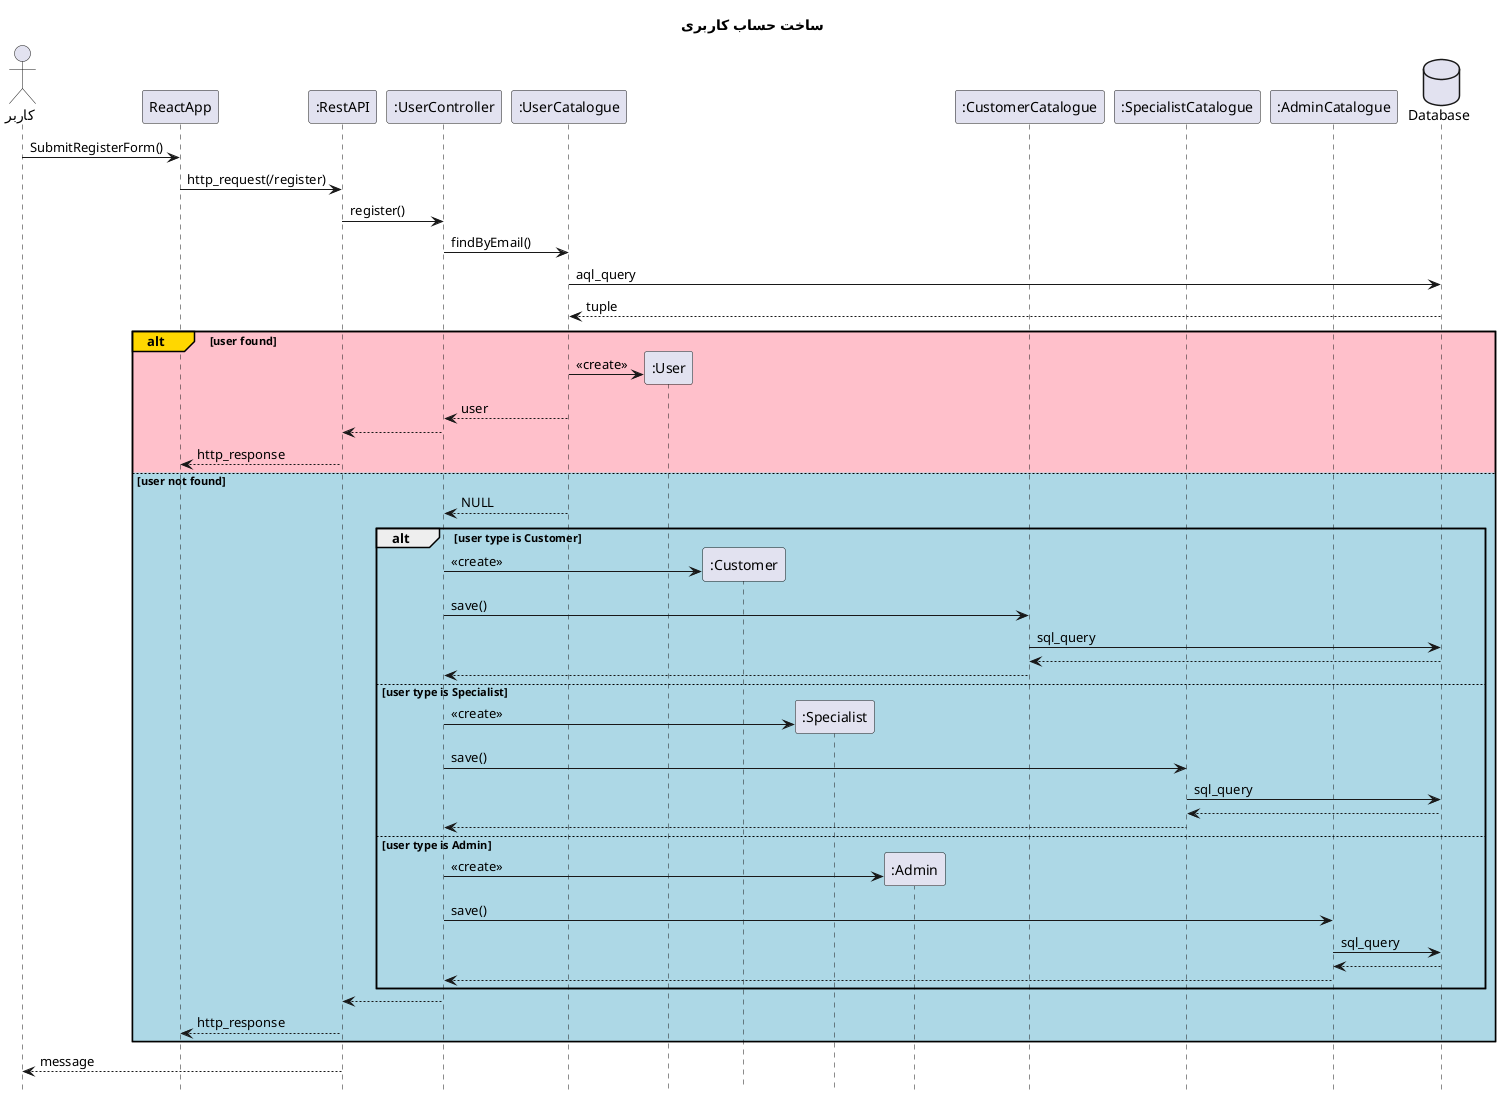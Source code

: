 @startuml register
hide footbox
title "ساخت حساب کاربری"
actor       کاربر as user
participant ReactApp
participant ":RestAPI" as RestAPI
participant ":UserController" as UserController
participant ":UserCatalogue" as UserCatalogue
participant ":User" as User
participant ":Customer" as Customer
participant ":Specialist" as Specialist
participant ":Admin" as Admin
participant ":CustomerCatalogue" as CustomerCatalogue
participant ":SpecialistCatalogue" as SpecialistCatalogue
participant ":AdminCatalogue" as AdminCatalogue
database Database

user -> ReactApp: SubmitRegisterForm()
ReactApp -> RestAPI: http_request(/register)
RestAPI -> UserController: register()
UserController -> UserCatalogue: findByEmail()
UserCatalogue -> Database: aql_query
return tuple
alt#Gold #Pink user found

    UserCatalogue -> User **: <<create>>
    UserCatalogue --> UserController: user
    UserController --> RestAPI
    RestAPI --> ReactApp: http_response

else #LightBlue user not found

    UserCatalogue --> UserController: NULL

    alt user type is Customer

        UserController -> Customer **: <<create>>
        UserController -> CustomerCatalogue: save()
        CustomerCatalogue -> Database: sql_query
        return
        CustomerCatalogue --> UserController
    
    else user type is Specialist

        UserController -> Specialist **: <<create>>
        UserController -> SpecialistCatalogue: save()
        SpecialistCatalogue -> Database: sql_query
        return
        SpecialistCatalogue --> UserController

    else user type is Admin

        UserController -> Admin **: <<create>>
        UserController -> AdminCatalogue: save()
        AdminCatalogue -> Database: sql_query
        return
        AdminCatalogue --> UserController

    end

    UserController --> RestAPI
    RestAPI --> ReactApp: http_response
end

RestAPI --> user: message
@enduml